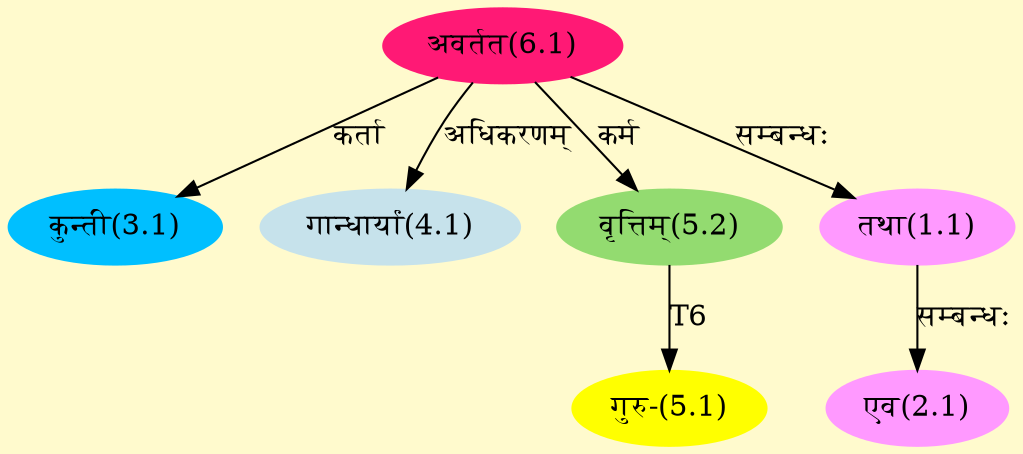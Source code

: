 digraph G{
rankdir=BT;
 compound=true;
 bgcolor="lemonchiffon1";
Node1_1 [style=filled, color="#FF99FF" label = "तथा(1.1)"]
Node6_1 [style=filled, color="#FF1975" label = "अवर्तत(6.1)"]
Node2_1 [style=filled, color="#FF99FF" label = "एव(2.1)"]
Node3_1 [style=filled, color="#00BFFF" label = "कुन्ती(3.1)"]
Node4_1 [style=filled, color="#C6E2EB" label = "गान्धार्यां(4.1)"]
Node5_1 [style=filled, color="#FFFF00" label = "गुरु-(5.1)"]
Node5_2 [style=filled, color="#93DB70" label = "वृत्तिम्(5.2)"]
/* Start of Relations section */

Node1_1 -> Node6_1 [  label="सम्बन्धः"  dir="back" ]
Node2_1 -> Node1_1 [  label="सम्बन्धः"  dir="back" ]
Node3_1 -> Node6_1 [  label="कर्ता"  dir="back" ]
Node4_1 -> Node6_1 [  label="अधिकरणम्"  dir="back" ]
Node5_1 -> Node5_2 [  label="T6"  dir="back" ]
Node5_2 -> Node6_1 [  label="कर्म"  dir="back" ]
}
